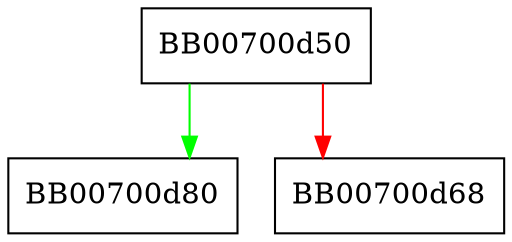 digraph kdf_pbkdf1_get_ctx_params {
  node [shape="box"];
  graph [splines=ortho];
  BB00700d50 -> BB00700d80 [color="green"];
  BB00700d50 -> BB00700d68 [color="red"];
}